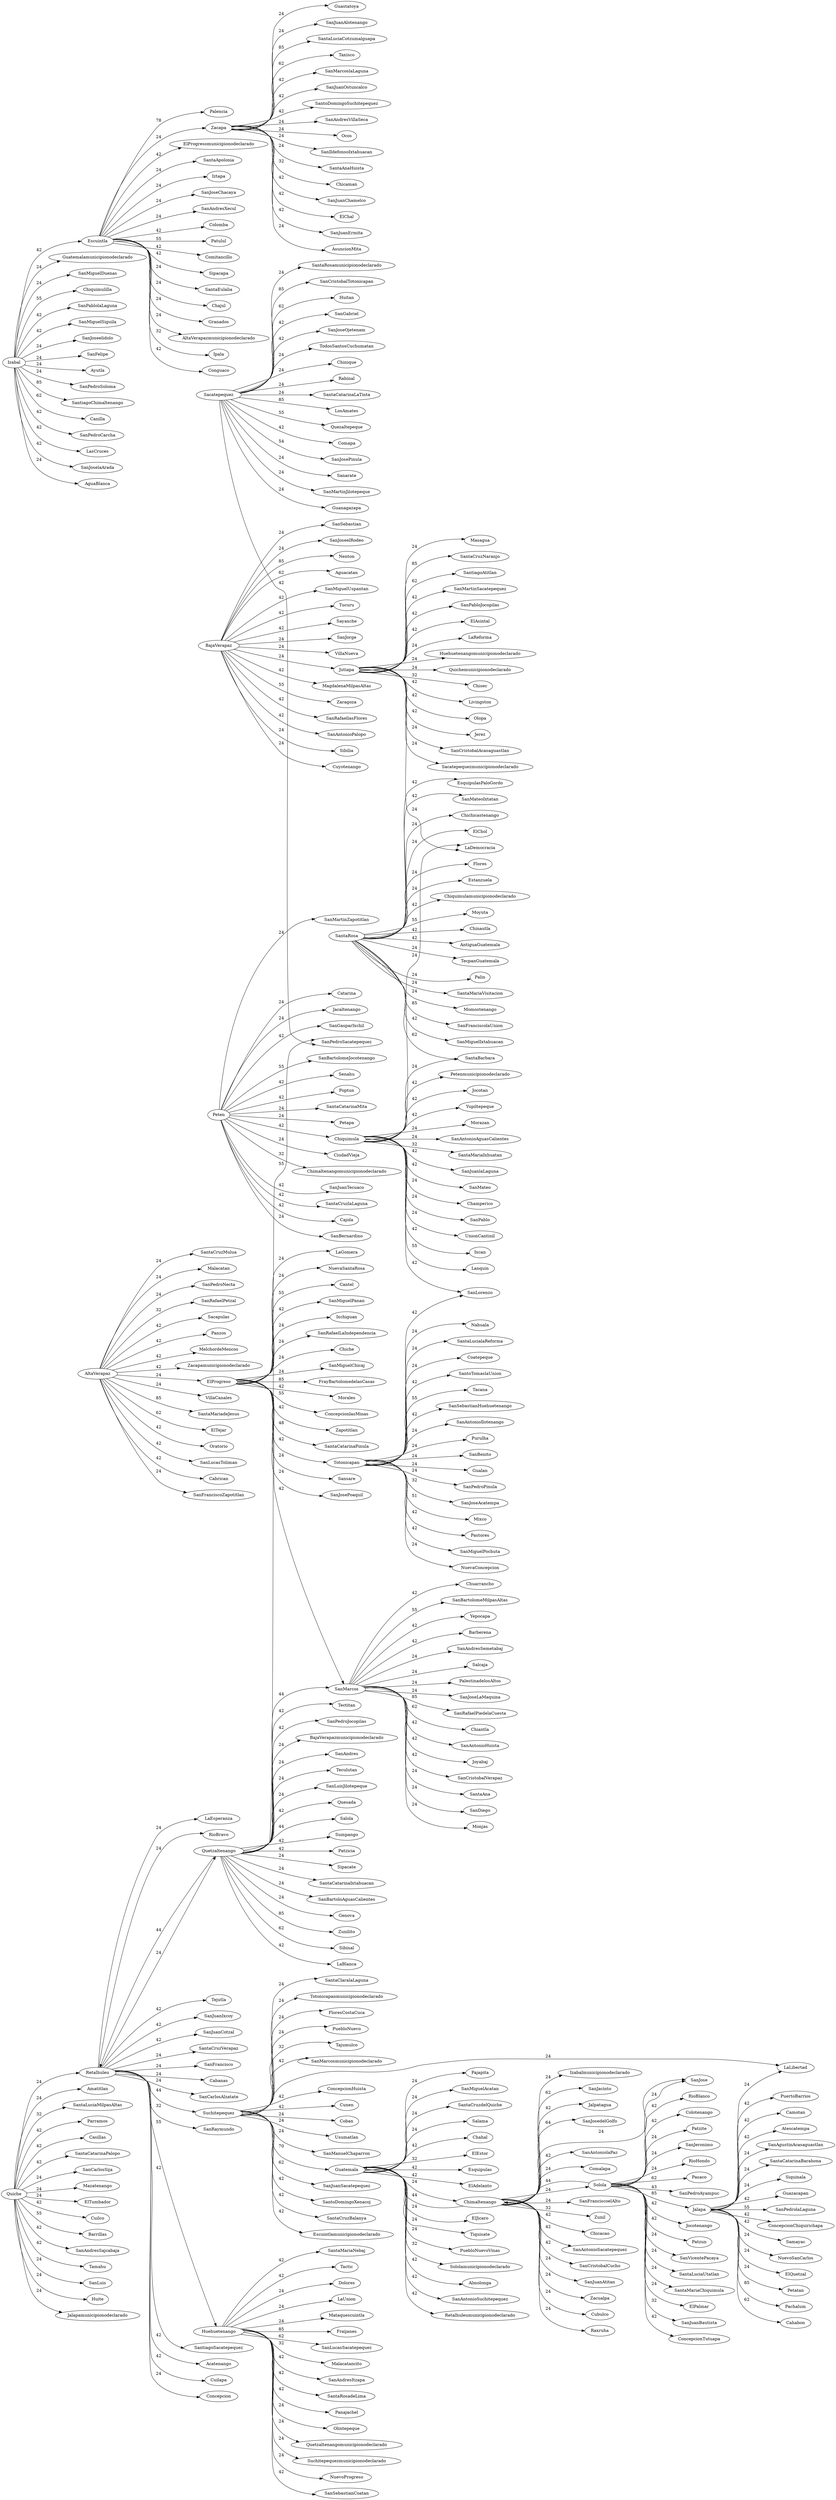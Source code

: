 digraph G{
   rankdir="LR"
        Retalhuleu  -> Suchitepequez [label  = "   44 "] ;
        Suchitepequez  -> Guatemala [label  = "   70 "] ;
        ElProgreso  -> SantaCatarinaPinula [label  = "   48 "] ;
        Sacatepequez  -> SanJosePinula [label  = "   54 "] ;
        Chimaltenango  -> SanJosedelGolfo [label  = "   64 "] ;
        Escuintla  -> Palencia [label  = "   78 "] ;
        SantaRosa  -> Chinautla [label  = "   42 "] ;
        Solola  -> SanPedroAyampuc [label  = "   43 "] ;
        Totonicapan  -> Mixco [label  = "   51 "] ;
        Quetzaltenango  -> SanPedroSacatepequez [label  = "   55 "] ;
        Suchitepequez  -> SanJuanSacatepequez [label  = "   62 "] ;
        Retalhuleu  -> SanRaymundo [label  = "   32 "] ;
        SanMarcos  -> Chuarrancho [label  = "   42 "] ;
        Huehuetenango  -> Fraijanes [label  = "   85 "] ;
        Quiche  -> Amatitlan [label  = "   24 "] ;
        BajaVerapaz  -> VillaNueva [label  = "   24 "] ;
        AltaVerapaz  -> VillaCanales [label  = "   24 "] ;
        Peten  -> Petapa [label  = "   24 "] ;
        Izabal  -> Guatemalamunicipionodeclarado [label  = "   24 "] ;
        Zacapa  -> Guastatoya [label  = "   24 "] ;
        Chiquimula  -> Morazan [label  = "   24 "] ;
        Jalapa  -> SanAgustinAcasaguastlan [label  = "   24 "] ;
        Jutiapa  -> SanCristobalAcasaguastlan [label  = "   24 "] ;
        Guatemala  -> ElJicaro [label  = "   24 "] ;
        ElProgreso  -> Sansare [label  = "   24 "] ;
        Sacatepequez  -> Sanarate [label  = "   24 "] ;
        Chimaltenango  -> SanAntoniolaPaz [label  = "   42 "] ;
        Escuintla  -> ElProgresomunicipionodeclarado [label  = "   42 "] ;
        SantaRosa  -> AntiguaGuatemala [label  = "   42 "] ;
        Solola  -> Jocotenango [label  = "   42 "] ;
        Totonicapan  -> Pastores [label  = "   42 "] ;
        Quetzaltenango  -> Sumpango [label  = "   42 "] ;
        Suchitepequez  -> SantoDomingoXenacoj [label  = "   42 "] ;
        Retalhuleu  -> SantiagoSacatepequez [label  = "   42 "] ;
        SanMarcos  -> SanBartolomeMilpasAltas [label  = "   55 "] ;
        Huehuetenango  -> SanLucasSacatepequez [label  = "   62 "] ;
        Quiche  -> SantaLuciaMilpasAltas [label  = "   32 "] ;
        BajaVerapaz  -> MagdalenaMilpasAltas [label  = "   42 "] ;
        AltaVerapaz  -> SantaMariadeJesus [label  = "   85 "] ;
        Peten  -> CiudadVieja [label  = "   24 "] ;
        Izabal  -> SanMiguelDuenas [label  = "   24 "] ;
        Zacapa  -> SanJuanAlotenango [label  = "   24 "] ;
        Chiquimula  -> SanAntonioAguasCalientes [label  = "   24 "] ;
        Jalapa  -> SantaCatarinaBarahona [label  = "   24 "] ;
        Jutiapa  -> Sacatepequezmunicipionodeclarado [label  = "   24 "] ;
        Guatemala  -> Chimaltenango [label  = "   24 "] ;
        ElProgreso  -> SanJosePoaquil [label  = "   24 "] ;
        Sacatepequez  -> SanMartinJilotepeque [label  = "   24 "] ;
        Chimaltenango  -> Comalapa [label  = "   24 "] ;
        Escuintla  -> SantaApolonia [label  = "   24 "] ;
        SantaRosa  -> TecpanGuatemala [label  = "   24 "] ;
        Solola  -> Patzun [label  = "   42 "] ;
        Totonicapan  -> SanMiguelPochuta [label  = "   42 "] ;
        Quetzaltenango  -> Patzicia [label  = "   42 "] ;
        Suchitepequez  -> SantaCruzBalanya [label  = "   42 "] ;
        Retalhuleu  -> Acatenango [label  = "   42 "] ;
        SanMarcos  -> Yepocapa [label  = "   42 "] ;
        Huehuetenango  -> SanAndresItzapa [label  = "   42 "] ;
        Quiche  -> Parramos [label  = "   42 "] ;
        BajaVerapaz  -> Zaragoza [label  = "   55 "] ;
        AltaVerapaz  -> ElTejar [label  = "   62 "] ;
        Peten  -> Chimaltenangomunicipionodeclarado [label  = "   32 "] ;
        Izabal  -> Escuintla [label  = "   42 "] ;
        Zacapa  -> SantaLuciaCotzumalguapa [label  = "   85 "] ;
        Chiquimula  -> LaDemocracia [label  = "   24 "] ;
        Jalapa  -> Siquinala [label  = "   24 "] ;
        Jutiapa  -> Masagua [label  = "   24 "] ;
        Guatemala  -> Tiquisate [label  = "   24 "] ;
        ElProgreso  -> LaGomera [label  = "   24 "] ;
        Sacatepequez  -> Guanagazapa [label  = "   24 "] ;
        Chimaltenango  -> SanJose [label  = "   24 "] ;
        Escuintla  -> Iztapa [label  = "   24 "] ;
        SantaRosa  -> Palin [label  = "   24 "] ;
        Solola  -> SanVicentePacaya [label  = "   24 "] ;
        Totonicapan  -> NuevaConcepcion [label  = "   24 "] ;
        Quetzaltenango  -> Sipacate [label  = "   24 "] ;
        Suchitepequez  -> Escuintlamunicipionodeclarado [label  = "   42 "] ;
        Retalhuleu  -> Cuilapa [label  = "   42 "] ;
        SanMarcos  -> Barberena [label  = "   42 "] ;
        Huehuetenango  -> SantaRosadeLima [label  = "   42 "] ;
        Quiche  -> Casillas [label  = "   42 "] ;
        BajaVerapaz  -> SanRafaellasFlores [label  = "   42 "] ;
        AltaVerapaz  -> Oratorio [label  = "   42 "] ;
        Peten  -> SanJuanTecuaco [label  = "   42 "] ;
        Izabal  -> Chiquimulilla [label  = "   55 "] ;
        Zacapa  -> Taxisco [label  = "   62 "] ;
        Chiquimula  -> SantaMariaIxhuatan [label  = "   32 "] ;
        Jalapa  -> Guazacapan [label  = "   42 "] ;
        Jutiapa  -> SantaCruzNaranjo [label  = "   85 "] ;
        Guatemala  -> PuebloNuevoVinas [label  = "   24 "] ;
        ElProgreso  -> NuevaSantaRosa [label  = "   24 "] ;
        Sacatepequez  -> SantaRosamunicipionodeclarado [label  = "   24 "] ;
        Chimaltenango  -> Solola [label  = "   24 "] ;
        Escuintla  -> SanJoseChacaya [label  = "   24 "] ;
        SantaRosa  -> SantaMariaVisitacion [label  = "   24 "] ;
        Solola  -> SantaLuciaUtatlan [label  = "   24 "] ;
        Totonicapan  -> Nahuala [label  = "   24 "] ;
        Quetzaltenango  -> SantaCatarinaIxtahuacan [label  = "   24 "] ;
        Suchitepequez  -> SantaClaralaLaguna [label  = "   24 "] ;
        Retalhuleu  -> Concepcion [label  = "   24 "] ;
        SanMarcos  -> SanAndresSemetabaj [label  = "   24 "] ;
        Quetzaltenango  -> SanMarcos [label  = "   44 "] ;
        Solola  -> Chimaltenango [label  = "   44 "] ;
        Huehuetenango  -> Panajachel [label  = "   42 "] ;
        Quiche  -> SantaCatarinaPalopo [label  = "   42 "] ;
        BajaVerapaz  -> SanAntonioPalopo [label  = "   42 "] ;
        AltaVerapaz  -> SanLucasToliman [label  = "   42 "] ;
        Peten  -> SantaCruzlaLaguna [label  = "   42 "] ;
        Izabal  -> SanPablolaLaguna [label  = "   42 "] ;
        Zacapa  -> SanMarcoslaLaguna [label  = "   42 "] ;
        Chiquimula  -> SanJuanlaLaguna [label  = "   42 "] ;
        Jalapa  -> SanPedrolaLaguna [label  = "   55 "] ;
        Jutiapa  -> SantiagoAtitlan [label  = "   62 "] ;
        Guatemala  -> Sololamunicipionodeclarado [label  = "   32 "] ;
        ElProgreso  -> Totonicapan [label  = "   42 "] ;
        Sacatepequez  -> SanCristobalTotonicapan [label  = "   85 "] ;
        Chimaltenango  -> SanFranciscoelAlto [label  = "   24 "] ;
        Escuintla  -> SanAndresXecul [label  = "   24 "] ;
        SantaRosa  -> Momostenango [label  = "   24 "] ;
        Solola  -> SantaMariaChiquimula [label  = "   24 "] ;
        Totonicapan  -> SantaLucialaReforma [label  = "   24 "] ;
        Quetzaltenango  -> SanBartoloAguasCalientes [label  = "   24 "] ;
        Suchitepequez  -> Totonicapanmunicipionodeclarado [label  = "   24 "] ;
        Retalhuleu  -> Quetzaltenango [label  = "   24 "] ;
        SanMarcos  -> Salcaja [label  = "   24 "] ;
        Huehuetenango  -> Olintepeque [label  = "   24 "] ;
        Quiche  -> SanCarlosSija [label  = "   24 "] ;
        BajaVerapaz  -> Sibilia [label  = "   24 "] ;
        AltaVerapaz  -> Cabrican [label  = "   42 "] ;
        Peten  -> Cajola [label  = "   42 "] ;
        Izabal  -> SanMiguelSiguila [label  = "   42 "] ;
        Zacapa  -> SanJuanOstuncalco [label  = "   42 "] ;
        Chiquimula  -> SanMateo [label  = "   42 "] ;
        Jalapa  -> ConcepcionChiquirichapa [label  = "   42 "] ;
        Jutiapa  -> SanMartinSacatepequez [label  = "   42 "] ;
        Guatemala  -> Almolonga [label  = "   42 "] ;
        ElProgreso  -> Cantel [label  = "   55 "] ;
        Sacatepequez  -> Huitan [label  = "   62 "] ;
        Chimaltenango  -> Zunil [label  = "   32 "] ;
        Escuintla  -> Colomba [label  = "   42 "] ;
        SantaRosa  -> SanFranciscolaUnion [label  = "   85 "] ;
        Solola  -> ElPalmar [label  = "   24 "] ;
        Totonicapan  -> Coatepeque [label  = "   24 "] ;
        Quetzaltenango  -> Genova [label  = "   24 "] ;
        Suchitepequez  -> FloresCostaCuca [label  = "   24 "] ;
        Retalhuleu  -> LaEsperanza [label  = "   24 "] ;
        SanMarcos  -> PalestinadelosAltos [label  = "   24 "] ;
        Huehuetenango  -> Quetzaltenangomunicipionodeclarado [label  = "   24 "] ;
        Quiche  -> Mazatenango [label  = "   24 "] ;
        BajaVerapaz  -> Cuyotenango [label  = "   24 "] ;
        AltaVerapaz  -> SanFranciscoZapotitlan [label  = "   24 "] ;
        Peten  -> SanBernardino [label  = "   24 "] ;
        Izabal  -> SanJoseelidolo [label  = "   24 "] ;
        Zacapa  -> SantoDomingoSuchitepequez [label  = "   42 "] ;
        Chiquimula  -> SanLorenzo [label  = "   42 "] ;
        Jalapa  -> Samayac [label  = "   42 "] ;
        Jutiapa  -> SanPabloJocopilas [label  = "   42 "] ;
        Guatemala  -> SanAntonioSuchitepequez [label  = "   42 "] ;
        ElProgreso  -> SanMiguelPanan [label  = "   42 "] ;
        Sacatepequez  -> SanGabriel [label  = "   42 "] ;
        Chimaltenango  -> Chicacao [label  = "   42 "] ;
        Escuintla  -> Patulul [label  = "   55 "] ;
        SantaRosa  -> SantaBarbara [label  = "   62 "] ;
        Solola  -> SanJuanBautista [label  = "   32 "] ;
        Totonicapan  -> SantoTomaslaUnion [label  = "   42 "] ;
        Quetzaltenango  -> Zunilito [label  = "   85 "] ;
        Suchitepequez  -> PuebloNuevo [label  = "   24 "] ;
        Retalhuleu  -> RioBravo [label  = "   24 "] ;
        SanMarcos  -> SanJoseLaMaquina [label  = "   24 "] ;
        Huehuetenango  -> Suchitepequezmunicipionodeclarado [label  = "   24 "] ;
        Quiche  -> Retalhuleu [label  = "   24 "] ;
        BajaVerapaz  -> SanSebastian [label  = "   24 "] ;
        AltaVerapaz  -> SantaCruzMulua [label  = "   24 "] ;
        Peten  -> SanMartinZapotitlan [label  = "   24 "] ;
        Izabal  -> SanFelipe [label  = "   24 "] ;
        Zacapa  -> SanAndresVillaSeca [label  = "   24 "] ;
        Chiquimula  -> Champerico [label  = "   24 "] ;
        Jalapa  -> NuevoSanCarlos [label  = "   24 "] ;
        Jutiapa  -> ElAsintal [label  = "   42 "] ;
        Guatemala  -> Retalhuleumunicipionodeclarado [label  = "   42 "] ;
        ElProgreso  -> SanMarcos [label  = "   42 "] ;
        Sacatepequez  -> SanPedroSacatepequez [label  = "   42 "] ;
        Chimaltenango  -> SanAntonioSacatepequez [label  = "   42 "] ;
        Escuintla  -> Comitancillo [label  = "   42 "] ;
        SantaRosa  -> SanMiguelIxtahuacan [label  = "   42 "] ;
        Solola  -> ConcepcionTutuapa [label  = "   42 "] ;
        Totonicapan  -> Tacana [label  = "   55 "] ;
        Quetzaltenango  -> Sibinal [label  = "   62 "] ;
        Suchitepequez  -> Tajumulco [label  = "   32 "] ;
        Retalhuleu  -> Tejutla [label  = "   42 "] ;
        SanMarcos  -> SanRafaelPiedelaCuesta [label  = "   85 "] ;
        Huehuetenango  -> NuevoProgreso [label  = "   24 "] ;
        Quiche  -> ElTumbador [label  = "   24 "] ;
        BajaVerapaz  -> SanJoseelRodeo [label  = "   24 "] ;
        AltaVerapaz  -> Malacatan [label  = "   24 "] ;
        Peten  -> Catarina [label  = "   24 "] ;
        Izabal  -> Ayutla [label  = "   24 "] ;
        Zacapa  -> Ocos [label  = "   24 "] ;
        Chiquimula  -> SanPablo [label  = "   24 "] ;
        Jalapa  -> ElQuetzal [label  = "   24 "] ;
        Jutiapa  -> LaReforma [label  = "   24 "] ;
        Guatemala  -> Pajapita [label  = "   24 "] ;
        ElProgreso  -> Ixchiguan [label  = "   24 "] ;
        Sacatepequez  -> SanJoseOjetenam [label  = "   42 "] ;
        Chimaltenango  -> SanCristobalCucho [label  = "   42 "] ;
        Escuintla  -> Sipacapa [label  = "   42 "] ;
        SantaRosa  -> EsquipulasPaloGordo [label  = "   42 "] ;
        Solola  -> RioBlanco [label  = "   42 "] ;
        Totonicapan  -> SanLorenzo [label  = "   42 "] ;
        Quetzaltenango  -> LaBlanca [label  = "   42 "] ;
        Suchitepequez  -> SanMarcosmunicipionodeclarado [label  = "   42 "] ;
        Retalhuleu  -> Huehuetenango [label  = "   55 "] ;
        SanMarcos  -> Chiantla [label  = "   62 "] ;
        Huehuetenango  -> Malacatancito [label  = "   32 "] ;
        Quiche  -> Cuilco [label  = "   42 "] ;
        BajaVerapaz  -> Nenton [label  = "   85 "] ;
        AltaVerapaz  -> SanPedroNecta [label  = "   24 "] ;
        Peten  -> Jacaltenango [label  = "   24 "] ;
        Izabal  -> SanPedroSoloma [label  = "   24 "] ;
        Zacapa  -> SanIldefonsoIxtahuacan [label  = "   24 "] ;
        Chiquimula  -> SantaBarbara [label  = "   24 "] ;
        Jalapa  -> LaLibertad [label  = "   24 "] ;
        Jutiapa  -> LaDemocracia [label  = "   24 "] ;
        Guatemala  -> SanMiguelAcatan [label  = "   24 "] ;
        ElProgreso  -> SanRafaelLaIndependencia [label  = "   24 "] ;
        Sacatepequez  -> TodosSantosCuchumatan [label  = "   24 "] ;
        Chimaltenango  -> SanJuanAtitan [label  = "   24 "] ;
        Escuintla  -> SantaEulalia [label  = "   24 "] ;
        SantaRosa  -> SanMateoIxtatan [label  = "   42 "] ;
        Solola  -> Colotenango [label  = "   42 "] ;
        Totonicapan  -> SanSebastianHuehuetenango [label  = "   42 "] ;
        Quetzaltenango  -> Tectitan [label  = "   42 "] ;
        Suchitepequez  -> ConcepcionHuista [label  = "   42 "] ;
        Retalhuleu  -> SanJuanIxcoy [label  = "   42 "] ;
        SanMarcos  -> SanAntonioHuista [label  = "   42 "] ;
        Huehuetenango  -> SanSebastianCoatan [label  = "   42 "] ;
        Quiche  -> Barrillas [label  = "   55 "] ;
        BajaVerapaz  -> Aguacatan [label  = "   62 "] ;
        AltaVerapaz  -> SanRafaelPetzal [label  = "   32 "] ;
        Peten  -> SanGasparIxchil [label  = "   42 "] ;
        Izabal  -> SantiagoChimaltenango [label  = "   85 "] ;
        Zacapa  -> SantaAnaHuista [label  = "   24 "] ;
        Chiquimula  -> UnionCantinil [label  = "   24 "] ;
        Jalapa  -> Petatan [label  = "   24 "] ;
        Jutiapa  -> Huehuetenangomunicipionodeclarado [label  = "   24 "] ;
        Guatemala  -> SantaCruzdelQuiche [label  = "   24 "] ;
        ElProgreso  -> Chiche [label  = "   24 "] ;
        Sacatepequez  -> Chinique [label  = "   24 "] ;
        Chimaltenango  -> Zacualpa [label  = "   24 "] ;
        Escuintla  -> Chajul [label  = "   24 "] ;
        SantaRosa  -> Chichicastenango [label  = "   24 "] ;
        Solola  -> Patzite [label  = "   24 "] ;
        Totonicapan  -> SanAntonioIlotenango [label  = "   24 "] ;
        Quetzaltenango  -> SanPedroJocopilas [label  = "   42 "] ;
        Suchitepequez  -> Cunen [label  = "   42 "] ;
        Retalhuleu  -> SanJuanCotzal [label  = "   42 "] ;
        SanMarcos  -> Joyabaj [label  = "   42 "] ;
        Huehuetenango  -> SantaMariaNebaj [label  = "   42 "] ;
        Quiche  -> SanAndresSajcabaja [label  = "   42 "] ;
        BajaVerapaz  -> SanMiguelUspantan [label  = "   42 "] ;
        AltaVerapaz  -> Sacapulas [label  = "   42 "] ;
        Peten  -> SanBartolomeJocotenango [label  = "   55 "] ;
        Izabal  -> Canilla [label  = "   62 "] ;
        Zacapa  -> Chicaman [label  = "   32 "] ;
        Chiquimula  -> Ixcan [label  = "   42 "] ;
        Jalapa  -> Pachalum [label  = "   85 "] ;
        Jutiapa  -> Quichemunicipionodeclarado [label  = "   24 "] ;
        Guatemala  -> Salama [label  = "   24 "] ;
        ElProgreso  -> SanMiguelChicaj [label  = "   24 "] ;
        Sacatepequez  -> Rabinal [label  = "   24 "] ;
        Chimaltenango  -> Cubulco [label  = "   24 "] ;
        Escuintla  -> Granados [label  = "   24 "] ;
        SantaRosa  -> ElChol [label  = "   24 "] ;
        Solola  -> SanJeronimo [label  = "   24 "] ;
        Totonicapan  -> Purulha [label  = "   24 "] ;
        Quetzaltenango  -> BajaVerapazmunicipionodeclarado [label  = "   24 "] ;
        Suchitepequez  -> Coban [label  = "   24 "] ;
        Retalhuleu  -> SantaCruzVerapaz [label  = "   24 "] ;
        SanMarcos  -> SanCristobalVerapaz [label  = "   42 "] ;
        Huehuetenango  -> Tactic [label  = "   42 "] ;
        Quiche  -> Tamahu [label  = "   42 "] ;
        BajaVerapaz  -> Tucuru [label  = "   42 "] ;
        AltaVerapaz  -> Panzos [label  = "   42 "] ;
        Peten  -> Senahu [label  = "   42 "] ;
        Izabal  -> SanPedroCarcha [label  = "   42 "] ;
        Zacapa  -> SanJuanChamelco [label  = "   42 "] ;
        Chiquimula  -> Lanquin [label  = "   55 "] ;
        Jalapa  -> Cahabon [label  = "   62 "] ;
        Jutiapa  -> Chisec [label  = "   32 "] ;
        Guatemala  -> Chahal [label  = "   42 "] ;
        ElProgreso  -> FrayBartolomedelasCasas [label  = "   85 "] ;
        Sacatepequez  -> SantaCatarinaLaTinta [label  = "   24 "] ;
        Chimaltenango  -> Raxruha [label  = "   24 "] ;
        Escuintla  -> AltaVerapazmunicipionodeclarado [label  = "   24 "] ;
        SantaRosa  -> Flores [label  = "   24 "] ;
        Solola  -> SanJose [label  = "   24 "] ;
        Totonicapan  -> SanBenito [label  = "   24 "] ;
        Quetzaltenango  -> SanAndres [label  = "   24 "] ;
        Suchitepequez  -> LaLibertad [label  = "   24 "] ;
        Retalhuleu  -> SanFrancisco [label  = "   24 "] ;
        SanMarcos  -> SantaAna [label  = "   24 "] ;
        Huehuetenango  -> Dolores [label  = "   24 "] ;
        Quiche  -> SanLuis [label  = "   24 "] ;
        BajaVerapaz  -> Sayaxche [label  = "   42 "] ;
        AltaVerapaz  -> MelchordeMencos [label  = "   42 "] ;
        Peten  -> Poptun [label  = "   42 "] ;
        Izabal  -> LasCruces [label  = "   42 "] ;
        Zacapa  -> ElChal [label  = "   42 "] ;
        Chiquimula  -> Petenmunicipionodeclarado [label  = "   42 "] ;
        Jalapa  -> PuertoBarrios [label  = "   42 "] ;
        Jutiapa  -> Livingston [label  = "   42 "] ;
        Guatemala  -> ElEstor [label  = "   32 "] ;
        ElProgreso  -> Morales [label  = "   42 "] ;
        Sacatepequez  -> LosAmates [label  = "   85 "] ;
        Chimaltenango  -> Izabalmunicipionodeclarado [label  = "   24 "] ;
        Escuintla  -> Zacapa [label  = "   24 "] ;
        SantaRosa  -> Estanzuela [label  = "   24 "] ;
        Solola  -> RioHondo [label  = "   24 "] ;
        Totonicapan  -> Gualan [label  = "   24 "] ;
        Quetzaltenango  -> Teculutan [label  = "   24 "] ;
        Suchitepequez  -> Usumatlan [label  = "   24 "] ;
        Retalhuleu  -> Cabanas [label  = "   24 "] ;
        SanMarcos  -> SanDiego [label  = "   24 "] ;
        Huehuetenango  -> LaUnion [label  = "   24 "] ;
        Quiche  -> Huite [label  = "   24 "] ;
        BajaVerapaz  -> SanJorge [label  = "   24 "] ;
        AltaVerapaz  -> Zacapamunicipionodeclarado [label  = "   42 "] ;
        Peten  -> Chiquimula [label  = "   42 "] ;
        Izabal  -> SanJoselaArada [label  = "   42 "] ;
        Zacapa  -> SanJuanErmita [label  = "   42 "] ;
        Chiquimula  -> Jocotan [label  = "   42 "] ;
        Jalapa  -> Camotan [label  = "   42 "] ;
        Jutiapa  -> Olopa [label  = "   42 "] ;
        Guatemala  -> Esquipulas [label  = "   42 "] ;
        ElProgreso  -> ConcepcionlasMinas [label  = "   55 "] ;
        Sacatepequez  -> Quezaltepeque [label  = "   55 "] ;
        Chimaltenango  -> SanJacinto [label  = "   62 "] ;
        Escuintla  -> Ipala [label  = "   32 "] ;
        SantaRosa  -> Chiquimulamunicipionodeclarado [label  = "   42 "] ;
        Solola  -> Jalapa [label  = "   85 "] ;
        Totonicapan  -> SanPedroPinula [label  = "   24 "] ;
        Quetzaltenango  -> SanLuisJilotepeque [label  = "   24 "] ;
        Suchitepequez  -> SanManuelChaparron [label  = "   24 "] ;
        Retalhuleu  -> SanCarlosAlzatate [label  = "   24 "] ;
        SanMarcos  -> Monjas [label  = "   24 "] ;
        Huehuetenango  -> Mataquescuintla [label  = "   24 "] ;
        Quiche  -> Jalapamunicipionodeclarado [label  = "   24 "] ;
        BajaVerapaz  -> Jutiapa [label  = "   24 "] ;
        AltaVerapaz  -> ElProgreso [label  = "   24 "] ;
        Peten  -> SantaCatarinaMita [label  = "   24 "] ;
        Izabal  -> AguaBlanca [label  = "   24 "] ;
        Zacapa  -> AsuncionMita [label  = "   24 "] ;
        Chiquimula  -> Yupiltepeque [label  = "   42 "] ;
        Jalapa  -> Atescatempa [label  = "   42 "] ;
        Jutiapa  -> Jerez [label  = "   42 "] ;
        Guatemala  -> ElAdelanto [label  = "   42 "] ;
        ElProgreso  -> Zapotitlan [label  = "   42 "] ;
        Sacatepequez  -> Comapa [label  = "   42 "] ;
        Chimaltenango  -> Jalpatagua [label  = "   42 "] ;
        Escuintla  -> Conguaco [label  = "   42 "] ;
        SantaRosa  -> Moyuta [label  = "   55 "] ;
        Solola  -> Pasaco [label  = "   62 "] ;
        Totonicapan  -> SanJoseAcatempa [label  = "   32 "] ;
        Quetzaltenango  -> Quesada [label  = "   42 "] ;
        Chimaltenango  -> Guatemala [label  = "   44 "] ;
        Quetzaltenango  -> Salola [label  = "   44 "] ;
        Quetzaltenango  -> Retalhuleu [label  = "   44 "] ;
        
}